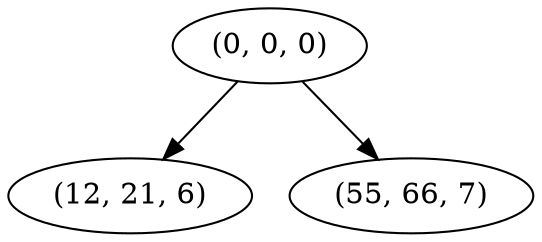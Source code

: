digraph tree {
    "(0, 0, 0)";
    "(12, 21, 6)";
    "(55, 66, 7)";
    "(0, 0, 0)" -> "(12, 21, 6)";
    "(0, 0, 0)" -> "(55, 66, 7)";
}
